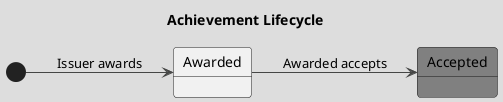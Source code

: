 @startuml AchievementLifecycle
title Achievement Lifecycle
!theme toy

left to right direction

state Accepted #gray

[*] --> Awarded : Issuer awards
Awarded --> Accepted  : Awarded accepts

@enduml
